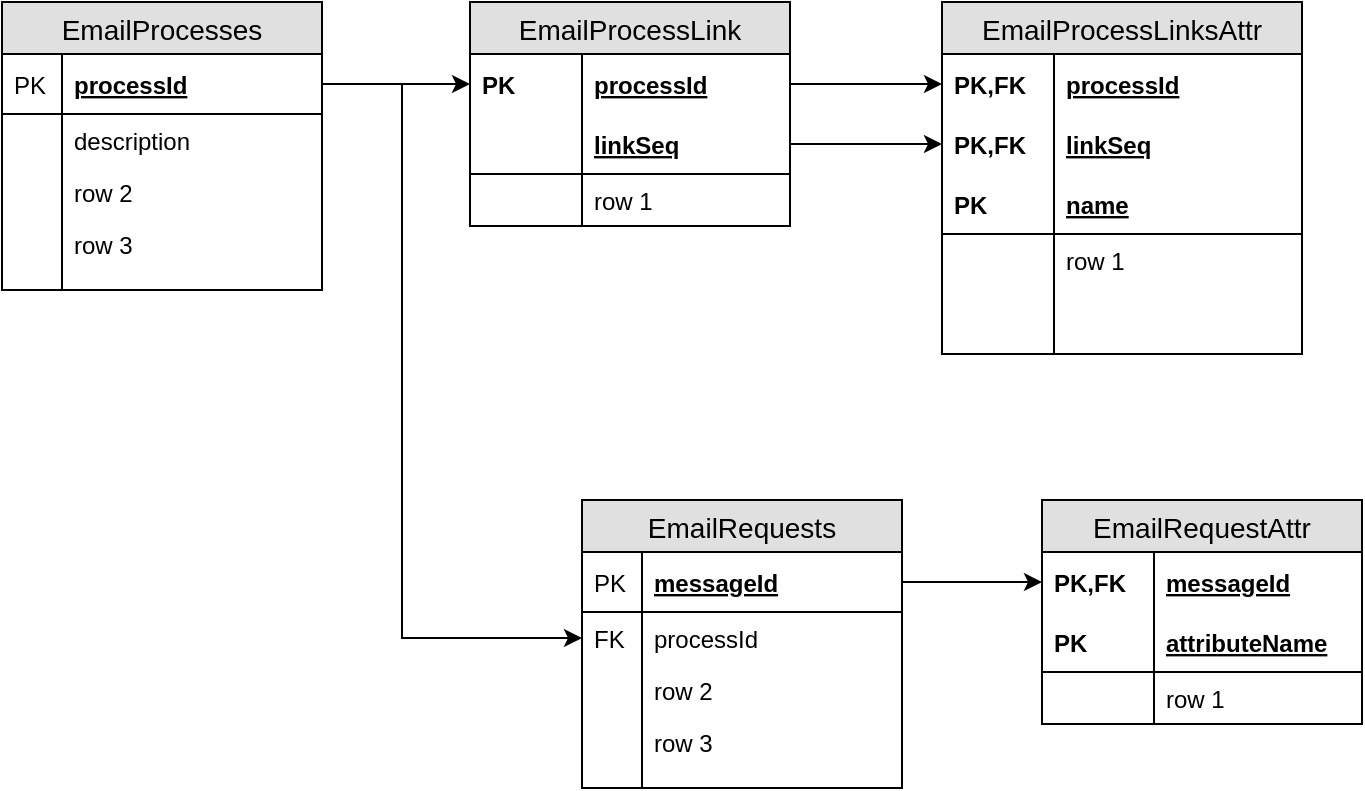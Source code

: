 <mxfile version="10.7.5" type="github"><diagram id="SB_Kls23tC7Y3D_4Yoh1" name="Page-1"><mxGraphModel dx="1394" dy="715" grid="1" gridSize="10" guides="1" tooltips="1" connect="1" arrows="1" fold="1" page="1" pageScale="1" pageWidth="850" pageHeight="1100" math="0" shadow="0"><root><mxCell id="0"/><mxCell id="1" parent="0"/><mxCell id="N1daHU1k654bWJSWbZei-3" value="EmailProcesses" style="swimlane;fontStyle=0;childLayout=stackLayout;horizontal=1;startSize=26;fillColor=#e0e0e0;horizontalStack=0;resizeParent=1;resizeParentMax=0;resizeLast=0;collapsible=1;marginBottom=0;swimlaneFillColor=#ffffff;align=center;fontSize=14;" parent="1" vertex="1"><mxGeometry x="50" y="101" width="160" height="144" as="geometry"/></mxCell><mxCell id="N1daHU1k654bWJSWbZei-4" value="processId" style="shape=partialRectangle;top=0;left=0;right=0;bottom=1;align=left;verticalAlign=middle;fillColor=none;spacingLeft=34;spacingRight=4;overflow=hidden;rotatable=0;points=[[0,0.5],[1,0.5]];portConstraint=eastwest;dropTarget=0;fontStyle=5;fontSize=12;" parent="N1daHU1k654bWJSWbZei-3" vertex="1"><mxGeometry y="26" width="160" height="30" as="geometry"/></mxCell><mxCell id="N1daHU1k654bWJSWbZei-5" value="PK" style="shape=partialRectangle;top=0;left=0;bottom=0;fillColor=none;align=left;verticalAlign=middle;spacingLeft=4;spacingRight=4;overflow=hidden;rotatable=0;points=[];portConstraint=eastwest;part=1;fontSize=12;" parent="N1daHU1k654bWJSWbZei-4" vertex="1" connectable="0"><mxGeometry width="30" height="30" as="geometry"/></mxCell><mxCell id="N1daHU1k654bWJSWbZei-6" value="description" style="shape=partialRectangle;top=0;left=0;right=0;bottom=0;align=left;verticalAlign=top;fillColor=none;spacingLeft=34;spacingRight=4;overflow=hidden;rotatable=0;points=[[0,0.5],[1,0.5]];portConstraint=eastwest;dropTarget=0;fontSize=12;" parent="N1daHU1k654bWJSWbZei-3" vertex="1"><mxGeometry y="56" width="160" height="26" as="geometry"/></mxCell><mxCell id="N1daHU1k654bWJSWbZei-7" value="" style="shape=partialRectangle;top=0;left=0;bottom=0;fillColor=none;align=left;verticalAlign=top;spacingLeft=4;spacingRight=4;overflow=hidden;rotatable=0;points=[];portConstraint=eastwest;part=1;fontSize=12;" parent="N1daHU1k654bWJSWbZei-6" vertex="1" connectable="0"><mxGeometry width="30" height="26" as="geometry"/></mxCell><mxCell id="N1daHU1k654bWJSWbZei-8" value="row 2" style="shape=partialRectangle;top=0;left=0;right=0;bottom=0;align=left;verticalAlign=top;fillColor=none;spacingLeft=34;spacingRight=4;overflow=hidden;rotatable=0;points=[[0,0.5],[1,0.5]];portConstraint=eastwest;dropTarget=0;fontSize=12;" parent="N1daHU1k654bWJSWbZei-3" vertex="1"><mxGeometry y="82" width="160" height="26" as="geometry"/></mxCell><mxCell id="N1daHU1k654bWJSWbZei-9" value="" style="shape=partialRectangle;top=0;left=0;bottom=0;fillColor=none;align=left;verticalAlign=top;spacingLeft=4;spacingRight=4;overflow=hidden;rotatable=0;points=[];portConstraint=eastwest;part=1;fontSize=12;" parent="N1daHU1k654bWJSWbZei-8" vertex="1" connectable="0"><mxGeometry width="30" height="26" as="geometry"/></mxCell><mxCell id="N1daHU1k654bWJSWbZei-10" value="row 3" style="shape=partialRectangle;top=0;left=0;right=0;bottom=0;align=left;verticalAlign=top;fillColor=none;spacingLeft=34;spacingRight=4;overflow=hidden;rotatable=0;points=[[0,0.5],[1,0.5]];portConstraint=eastwest;dropTarget=0;fontSize=12;" parent="N1daHU1k654bWJSWbZei-3" vertex="1"><mxGeometry y="108" width="160" height="26" as="geometry"/></mxCell><mxCell id="N1daHU1k654bWJSWbZei-11" value="" style="shape=partialRectangle;top=0;left=0;bottom=0;fillColor=none;align=left;verticalAlign=top;spacingLeft=4;spacingRight=4;overflow=hidden;rotatable=0;points=[];portConstraint=eastwest;part=1;fontSize=12;" parent="N1daHU1k654bWJSWbZei-10" vertex="1" connectable="0"><mxGeometry width="30" height="26" as="geometry"/></mxCell><mxCell id="N1daHU1k654bWJSWbZei-12" value="" style="shape=partialRectangle;top=0;left=0;right=0;bottom=0;align=left;verticalAlign=top;fillColor=none;spacingLeft=34;spacingRight=4;overflow=hidden;rotatable=0;points=[[0,0.5],[1,0.5]];portConstraint=eastwest;dropTarget=0;fontSize=12;" parent="N1daHU1k654bWJSWbZei-3" vertex="1"><mxGeometry y="134" width="160" height="10" as="geometry"/></mxCell><mxCell id="N1daHU1k654bWJSWbZei-13" value="" style="shape=partialRectangle;top=0;left=0;bottom=0;fillColor=none;align=left;verticalAlign=top;spacingLeft=4;spacingRight=4;overflow=hidden;rotatable=0;points=[];portConstraint=eastwest;part=1;fontSize=12;" parent="N1daHU1k654bWJSWbZei-12" vertex="1" connectable="0"><mxGeometry width="30" height="10" as="geometry"/></mxCell><mxCell id="8gAO9HkoRNxko6sKfsYA-1" value="EmailProcessLink" style="swimlane;fontStyle=0;childLayout=stackLayout;horizontal=1;startSize=26;fillColor=#e0e0e0;horizontalStack=0;resizeParent=1;resizeParentMax=0;resizeLast=0;collapsible=1;marginBottom=0;swimlaneFillColor=#ffffff;align=center;fontSize=14;" vertex="1" parent="1"><mxGeometry x="284" y="101" width="160" height="112" as="geometry"/></mxCell><mxCell id="8gAO9HkoRNxko6sKfsYA-2" value="processId" style="shape=partialRectangle;top=0;left=0;right=0;bottom=0;align=left;verticalAlign=middle;fillColor=none;spacingLeft=60;spacingRight=4;overflow=hidden;rotatable=0;points=[[0,0.5],[1,0.5]];portConstraint=eastwest;dropTarget=0;fontStyle=5;fontSize=12;" vertex="1" parent="8gAO9HkoRNxko6sKfsYA-1"><mxGeometry y="26" width="160" height="30" as="geometry"/></mxCell><mxCell id="8gAO9HkoRNxko6sKfsYA-3" value="PK" style="shape=partialRectangle;fontStyle=1;top=0;left=0;bottom=0;fillColor=none;align=left;verticalAlign=middle;spacingLeft=4;spacingRight=4;overflow=hidden;rotatable=0;points=[];portConstraint=eastwest;part=1;fontSize=12;" vertex="1" connectable="0" parent="8gAO9HkoRNxko6sKfsYA-2"><mxGeometry width="56" height="30" as="geometry"/></mxCell><mxCell id="8gAO9HkoRNxko6sKfsYA-4" value="linkSeq" style="shape=partialRectangle;top=0;left=0;right=0;bottom=1;align=left;verticalAlign=middle;fillColor=none;spacingLeft=60;spacingRight=4;overflow=hidden;rotatable=0;points=[[0,0.5],[1,0.5]];portConstraint=eastwest;dropTarget=0;fontStyle=5;fontSize=12;" vertex="1" parent="8gAO9HkoRNxko6sKfsYA-1"><mxGeometry y="56" width="160" height="30" as="geometry"/></mxCell><mxCell id="8gAO9HkoRNxko6sKfsYA-5" value="" style="shape=partialRectangle;fontStyle=1;top=0;left=0;bottom=0;fillColor=none;align=left;verticalAlign=middle;spacingLeft=4;spacingRight=4;overflow=hidden;rotatable=0;points=[];portConstraint=eastwest;part=1;fontSize=12;" vertex="1" connectable="0" parent="8gAO9HkoRNxko6sKfsYA-4"><mxGeometry width="56" height="30" as="geometry"/></mxCell><mxCell id="8gAO9HkoRNxko6sKfsYA-6" value="row 1" style="shape=partialRectangle;top=0;left=0;right=0;bottom=0;align=left;verticalAlign=top;fillColor=none;spacingLeft=60;spacingRight=4;overflow=hidden;rotatable=0;points=[[0,0.5],[1,0.5]];portConstraint=eastwest;dropTarget=0;fontSize=12;" vertex="1" parent="8gAO9HkoRNxko6sKfsYA-1"><mxGeometry y="86" width="160" height="26" as="geometry"/></mxCell><mxCell id="8gAO9HkoRNxko6sKfsYA-7" value="" style="shape=partialRectangle;top=0;left=0;bottom=0;fillColor=none;align=left;verticalAlign=top;spacingLeft=4;spacingRight=4;overflow=hidden;rotatable=0;points=[];portConstraint=eastwest;part=1;fontSize=12;" vertex="1" connectable="0" parent="8gAO9HkoRNxko6sKfsYA-6"><mxGeometry width="56" height="26" as="geometry"/></mxCell><mxCell id="8gAO9HkoRNxko6sKfsYA-8" style="edgeStyle=orthogonalEdgeStyle;rounded=0;orthogonalLoop=1;jettySize=auto;html=1;" edge="1" parent="1" source="N1daHU1k654bWJSWbZei-4" target="8gAO9HkoRNxko6sKfsYA-2"><mxGeometry relative="1" as="geometry"/></mxCell><mxCell id="8gAO9HkoRNxko6sKfsYA-16" value="EmailProcessLinksAttr" style="swimlane;fontStyle=0;childLayout=stackLayout;horizontal=1;startSize=26;fillColor=#e0e0e0;horizontalStack=0;resizeParent=1;resizeParentMax=0;resizeLast=0;collapsible=1;marginBottom=0;swimlaneFillColor=#ffffff;align=center;fontSize=14;" vertex="1" parent="1"><mxGeometry x="520" y="101" width="180" height="176" as="geometry"/></mxCell><mxCell id="8gAO9HkoRNxko6sKfsYA-17" value="processId" style="shape=partialRectangle;top=0;left=0;right=0;bottom=0;align=left;verticalAlign=middle;fillColor=none;spacingLeft=60;spacingRight=4;overflow=hidden;rotatable=0;points=[[0,0.5],[1,0.5]];portConstraint=eastwest;dropTarget=0;fontStyle=5;fontSize=12;" vertex="1" parent="8gAO9HkoRNxko6sKfsYA-16"><mxGeometry y="26" width="180" height="30" as="geometry"/></mxCell><mxCell id="8gAO9HkoRNxko6sKfsYA-18" value="PK,FK" style="shape=partialRectangle;fontStyle=1;top=0;left=0;bottom=0;fillColor=none;align=left;verticalAlign=middle;spacingLeft=4;spacingRight=4;overflow=hidden;rotatable=0;points=[];portConstraint=eastwest;part=1;fontSize=12;" vertex="1" connectable="0" parent="8gAO9HkoRNxko6sKfsYA-17"><mxGeometry width="56" height="30" as="geometry"/></mxCell><mxCell id="8gAO9HkoRNxko6sKfsYA-19" value="linkSeq" style="shape=partialRectangle;top=0;left=0;right=0;bottom=1;align=left;verticalAlign=middle;fillColor=none;spacingLeft=60;spacingRight=4;overflow=hidden;rotatable=0;points=[[0,0.5],[1,0.5]];portConstraint=eastwest;dropTarget=0;fontStyle=5;fontSize=12;strokeColor=none;" vertex="1" parent="8gAO9HkoRNxko6sKfsYA-16"><mxGeometry y="56" width="180" height="30" as="geometry"/></mxCell><mxCell id="8gAO9HkoRNxko6sKfsYA-20" value="PK,FK" style="shape=partialRectangle;fontStyle=1;top=0;left=0;bottom=0;fillColor=none;align=left;verticalAlign=middle;spacingLeft=4;spacingRight=4;overflow=hidden;rotatable=0;points=[];portConstraint=eastwest;part=1;fontSize=12;" vertex="1" connectable="0" parent="8gAO9HkoRNxko6sKfsYA-19"><mxGeometry width="56" height="30" as="geometry"/></mxCell><mxCell id="8gAO9HkoRNxko6sKfsYA-23" value="name" style="shape=partialRectangle;top=0;left=0;right=0;bottom=1;align=left;verticalAlign=middle;fillColor=none;spacingLeft=60;spacingRight=4;overflow=hidden;rotatable=0;points=[[0,0.5],[1,0.5]];portConstraint=eastwest;dropTarget=0;fontStyle=5;fontSize=12;strokeColor=#000000;" vertex="1" parent="8gAO9HkoRNxko6sKfsYA-16"><mxGeometry y="86" width="180" height="30" as="geometry"/></mxCell><mxCell id="8gAO9HkoRNxko6sKfsYA-24" value="PK" style="shape=partialRectangle;fontStyle=1;top=0;left=0;bottom=0;fillColor=none;align=left;verticalAlign=middle;spacingLeft=4;spacingRight=4;overflow=hidden;rotatable=0;points=[];portConstraint=eastwest;part=1;fontSize=12;" vertex="1" connectable="0" parent="8gAO9HkoRNxko6sKfsYA-23"><mxGeometry width="56" height="30" as="geometry"/></mxCell><mxCell id="8gAO9HkoRNxko6sKfsYA-21" value="row 1" style="shape=partialRectangle;top=0;left=0;right=0;bottom=0;align=left;verticalAlign=top;fillColor=none;spacingLeft=60;spacingRight=4;overflow=hidden;rotatable=0;points=[[0,0.5],[1,0.5]];portConstraint=eastwest;dropTarget=0;fontSize=12;" vertex="1" parent="8gAO9HkoRNxko6sKfsYA-16"><mxGeometry y="116" width="180" height="60" as="geometry"/></mxCell><mxCell id="8gAO9HkoRNxko6sKfsYA-22" value="" style="shape=partialRectangle;top=0;left=0;bottom=0;fillColor=none;align=left;verticalAlign=top;spacingLeft=4;spacingRight=4;overflow=hidden;rotatable=0;points=[];portConstraint=eastwest;part=1;fontSize=12;" vertex="1" connectable="0" parent="8gAO9HkoRNxko6sKfsYA-21"><mxGeometry width="56" height="60" as="geometry"/></mxCell><mxCell id="8gAO9HkoRNxko6sKfsYA-25" style="edgeStyle=orthogonalEdgeStyle;rounded=0;orthogonalLoop=1;jettySize=auto;html=1;" edge="1" parent="1" source="8gAO9HkoRNxko6sKfsYA-2" target="8gAO9HkoRNxko6sKfsYA-17"><mxGeometry relative="1" as="geometry"/></mxCell><mxCell id="8gAO9HkoRNxko6sKfsYA-26" style="edgeStyle=orthogonalEdgeStyle;rounded=0;orthogonalLoop=1;jettySize=auto;html=1;" edge="1" parent="1" source="8gAO9HkoRNxko6sKfsYA-4" target="8gAO9HkoRNxko6sKfsYA-19"><mxGeometry relative="1" as="geometry"/></mxCell><mxCell id="8gAO9HkoRNxko6sKfsYA-31" value="EmailRequests" style="swimlane;fontStyle=0;childLayout=stackLayout;horizontal=1;startSize=26;fillColor=#e0e0e0;horizontalStack=0;resizeParent=1;resizeParentMax=0;resizeLast=0;collapsible=1;marginBottom=0;swimlaneFillColor=#ffffff;align=center;fontSize=14;strokeColor=#000000;" vertex="1" parent="1"><mxGeometry x="340" y="350" width="160" height="144" as="geometry"/></mxCell><mxCell id="8gAO9HkoRNxko6sKfsYA-32" value="messageId" style="shape=partialRectangle;top=0;left=0;right=0;bottom=1;align=left;verticalAlign=middle;fillColor=none;spacingLeft=34;spacingRight=4;overflow=hidden;rotatable=0;points=[[0,0.5],[1,0.5]];portConstraint=eastwest;dropTarget=0;fontStyle=5;fontSize=12;" vertex="1" parent="8gAO9HkoRNxko6sKfsYA-31"><mxGeometry y="26" width="160" height="30" as="geometry"/></mxCell><mxCell id="8gAO9HkoRNxko6sKfsYA-33" value="PK" style="shape=partialRectangle;top=0;left=0;bottom=0;fillColor=none;align=left;verticalAlign=middle;spacingLeft=4;spacingRight=4;overflow=hidden;rotatable=0;points=[];portConstraint=eastwest;part=1;fontSize=12;" vertex="1" connectable="0" parent="8gAO9HkoRNxko6sKfsYA-32"><mxGeometry width="30" height="30" as="geometry"/></mxCell><mxCell id="8gAO9HkoRNxko6sKfsYA-34" value="processId" style="shape=partialRectangle;top=0;left=0;right=0;bottom=0;align=left;verticalAlign=top;fillColor=none;spacingLeft=34;spacingRight=4;overflow=hidden;rotatable=0;points=[[0,0.5],[1,0.5]];portConstraint=eastwest;dropTarget=0;fontSize=12;" vertex="1" parent="8gAO9HkoRNxko6sKfsYA-31"><mxGeometry y="56" width="160" height="26" as="geometry"/></mxCell><mxCell id="8gAO9HkoRNxko6sKfsYA-35" value="FK" style="shape=partialRectangle;top=0;left=0;bottom=0;fillColor=none;align=left;verticalAlign=top;spacingLeft=4;spacingRight=4;overflow=hidden;rotatable=0;points=[];portConstraint=eastwest;part=1;fontSize=12;" vertex="1" connectable="0" parent="8gAO9HkoRNxko6sKfsYA-34"><mxGeometry width="30" height="26" as="geometry"/></mxCell><mxCell id="8gAO9HkoRNxko6sKfsYA-36" value="row 2" style="shape=partialRectangle;top=0;left=0;right=0;bottom=0;align=left;verticalAlign=top;fillColor=none;spacingLeft=34;spacingRight=4;overflow=hidden;rotatable=0;points=[[0,0.5],[1,0.5]];portConstraint=eastwest;dropTarget=0;fontSize=12;" vertex="1" parent="8gAO9HkoRNxko6sKfsYA-31"><mxGeometry y="82" width="160" height="26" as="geometry"/></mxCell><mxCell id="8gAO9HkoRNxko6sKfsYA-37" value="" style="shape=partialRectangle;top=0;left=0;bottom=0;fillColor=none;align=left;verticalAlign=top;spacingLeft=4;spacingRight=4;overflow=hidden;rotatable=0;points=[];portConstraint=eastwest;part=1;fontSize=12;" vertex="1" connectable="0" parent="8gAO9HkoRNxko6sKfsYA-36"><mxGeometry width="30" height="26" as="geometry"/></mxCell><mxCell id="8gAO9HkoRNxko6sKfsYA-38" value="row 3" style="shape=partialRectangle;top=0;left=0;right=0;bottom=0;align=left;verticalAlign=top;fillColor=none;spacingLeft=34;spacingRight=4;overflow=hidden;rotatable=0;points=[[0,0.5],[1,0.5]];portConstraint=eastwest;dropTarget=0;fontSize=12;" vertex="1" parent="8gAO9HkoRNxko6sKfsYA-31"><mxGeometry y="108" width="160" height="26" as="geometry"/></mxCell><mxCell id="8gAO9HkoRNxko6sKfsYA-39" value="" style="shape=partialRectangle;top=0;left=0;bottom=0;fillColor=none;align=left;verticalAlign=top;spacingLeft=4;spacingRight=4;overflow=hidden;rotatable=0;points=[];portConstraint=eastwest;part=1;fontSize=12;" vertex="1" connectable="0" parent="8gAO9HkoRNxko6sKfsYA-38"><mxGeometry width="30" height="26" as="geometry"/></mxCell><mxCell id="8gAO9HkoRNxko6sKfsYA-40" value="" style="shape=partialRectangle;top=0;left=0;right=0;bottom=0;align=left;verticalAlign=top;fillColor=none;spacingLeft=34;spacingRight=4;overflow=hidden;rotatable=0;points=[[0,0.5],[1,0.5]];portConstraint=eastwest;dropTarget=0;fontSize=12;" vertex="1" parent="8gAO9HkoRNxko6sKfsYA-31"><mxGeometry y="134" width="160" height="10" as="geometry"/></mxCell><mxCell id="8gAO9HkoRNxko6sKfsYA-41" value="" style="shape=partialRectangle;top=0;left=0;bottom=0;fillColor=none;align=left;verticalAlign=top;spacingLeft=4;spacingRight=4;overflow=hidden;rotatable=0;points=[];portConstraint=eastwest;part=1;fontSize=12;" vertex="1" connectable="0" parent="8gAO9HkoRNxko6sKfsYA-40"><mxGeometry width="30" height="10" as="geometry"/></mxCell><mxCell id="8gAO9HkoRNxko6sKfsYA-60" style="edgeStyle=orthogonalEdgeStyle;rounded=0;orthogonalLoop=1;jettySize=auto;html=1;" edge="1" parent="1" source="N1daHU1k654bWJSWbZei-4" target="8gAO9HkoRNxko6sKfsYA-34"><mxGeometry relative="1" as="geometry"><Array as="points"><mxPoint x="250" y="142"/><mxPoint x="250" y="419"/></Array></mxGeometry></mxCell><mxCell id="8gAO9HkoRNxko6sKfsYA-72" value="EmailRequestAttr" style="swimlane;fontStyle=0;childLayout=stackLayout;horizontal=1;startSize=26;fillColor=#e0e0e0;horizontalStack=0;resizeParent=1;resizeParentMax=0;resizeLast=0;collapsible=1;marginBottom=0;swimlaneFillColor=#ffffff;align=center;fontSize=14;strokeColor=#000000;" vertex="1" parent="1"><mxGeometry x="570" y="350" width="160" height="112" as="geometry"/></mxCell><mxCell id="8gAO9HkoRNxko6sKfsYA-73" value="messageId" style="shape=partialRectangle;top=0;left=0;right=0;bottom=0;align=left;verticalAlign=middle;fillColor=none;spacingLeft=60;spacingRight=4;overflow=hidden;rotatable=0;points=[[0,0.5],[1,0.5]];portConstraint=eastwest;dropTarget=0;fontStyle=5;fontSize=12;" vertex="1" parent="8gAO9HkoRNxko6sKfsYA-72"><mxGeometry y="26" width="160" height="30" as="geometry"/></mxCell><mxCell id="8gAO9HkoRNxko6sKfsYA-74" value="PK,FK" style="shape=partialRectangle;fontStyle=1;top=0;left=0;bottom=0;fillColor=none;align=left;verticalAlign=middle;spacingLeft=4;spacingRight=4;overflow=hidden;rotatable=0;points=[];portConstraint=eastwest;part=1;fontSize=12;" vertex="1" connectable="0" parent="8gAO9HkoRNxko6sKfsYA-73"><mxGeometry width="56" height="30" as="geometry"/></mxCell><mxCell id="8gAO9HkoRNxko6sKfsYA-75" value="attributeName" style="shape=partialRectangle;top=0;left=0;right=0;bottom=1;align=left;verticalAlign=middle;fillColor=none;spacingLeft=60;spacingRight=4;overflow=hidden;rotatable=0;points=[[0,0.5],[1,0.5]];portConstraint=eastwest;dropTarget=0;fontStyle=5;fontSize=12;" vertex="1" parent="8gAO9HkoRNxko6sKfsYA-72"><mxGeometry y="56" width="160" height="30" as="geometry"/></mxCell><mxCell id="8gAO9HkoRNxko6sKfsYA-76" value="PK" style="shape=partialRectangle;fontStyle=1;top=0;left=0;bottom=0;fillColor=none;align=left;verticalAlign=middle;spacingLeft=4;spacingRight=4;overflow=hidden;rotatable=0;points=[];portConstraint=eastwest;part=1;fontSize=12;" vertex="1" connectable="0" parent="8gAO9HkoRNxko6sKfsYA-75"><mxGeometry width="56" height="30" as="geometry"/></mxCell><mxCell id="8gAO9HkoRNxko6sKfsYA-77" value="row 1" style="shape=partialRectangle;top=0;left=0;right=0;bottom=0;align=left;verticalAlign=top;fillColor=none;spacingLeft=60;spacingRight=4;overflow=hidden;rotatable=0;points=[[0,0.5],[1,0.5]];portConstraint=eastwest;dropTarget=0;fontSize=12;" vertex="1" parent="8gAO9HkoRNxko6sKfsYA-72"><mxGeometry y="86" width="160" height="26" as="geometry"/></mxCell><mxCell id="8gAO9HkoRNxko6sKfsYA-78" value="" style="shape=partialRectangle;top=0;left=0;bottom=0;fillColor=none;align=left;verticalAlign=top;spacingLeft=4;spacingRight=4;overflow=hidden;rotatable=0;points=[];portConstraint=eastwest;part=1;fontSize=12;" vertex="1" connectable="0" parent="8gAO9HkoRNxko6sKfsYA-77"><mxGeometry width="56" height="26" as="geometry"/></mxCell><mxCell id="8gAO9HkoRNxko6sKfsYA-79" style="edgeStyle=orthogonalEdgeStyle;rounded=0;orthogonalLoop=1;jettySize=auto;html=1;" edge="1" parent="1" source="8gAO9HkoRNxko6sKfsYA-32" target="8gAO9HkoRNxko6sKfsYA-73"><mxGeometry relative="1" as="geometry"/></mxCell></root></mxGraphModel></diagram></mxfile>